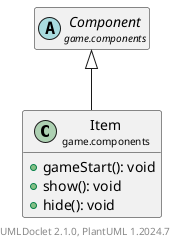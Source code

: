 @startuml
    set namespaceSeparator none
    hide empty fields
    hide empty methods

    class "<size:14>Item\n<size:10>game.components" as game.components.Item [[Item.html]] {
        +gameStart(): void
        +show(): void
        +hide(): void
    }

    abstract class "<size:14>Component\n<size:10>game.components" as game.components.Component [[Component.html]]

    game.components.Component <|-- game.components.Item

    center footer UMLDoclet 2.1.0, PlantUML %version()
@enduml
